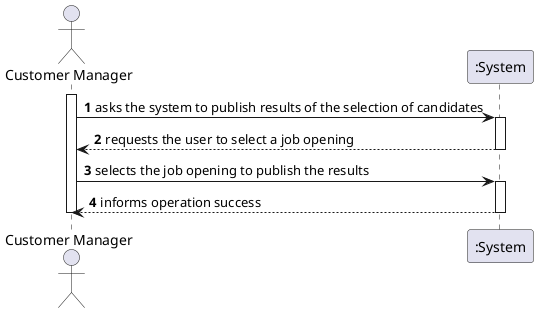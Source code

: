 @startuml US1020_SSD

autonumber

actor Manager as "Customer Manager"

activate Manager

Manager -> ":System" : asks the system to publish results of the selection of candidates
activate ":System"

":System" --> Manager : requests the user to select a job opening
deactivate ":System"

Manager -> ":System" : selects the job opening to publish the results
activate ":System"

":System" --> Manager : informs operation success
deactivate ":System"

deactivate Manager

@enduml
